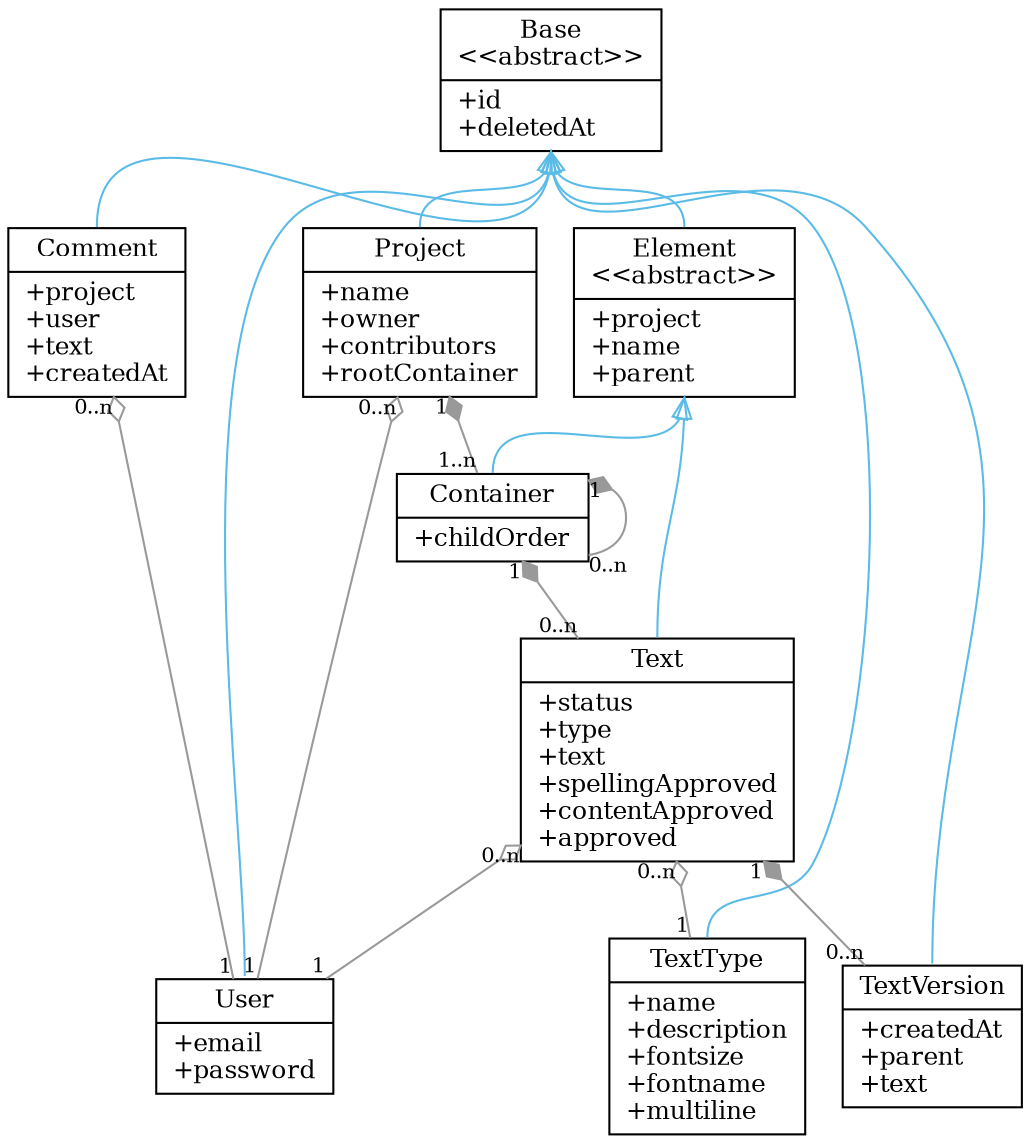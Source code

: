 digraph G {

graph [ rankdir=BT ]
node [ shape=record fontsize=12 ]
edge [ fontsize=10 ]

Base [ label="{Base\n&lt;&lt;abstract&gt;&gt;|+id\l+deletedAt\l}" ]
Element [ label="{Element\n&lt;&lt;abstract&gt;&gt;|+project\l+name\l+parent\l}" ]
Projekt [ label="{Project|+name\l+owner\l+contributors\l+rootContainer\l}" ]
Container [ label="{Container|+childOrder\l}" ]
Textbaustein [ label="{Text|+status\l+type\l+text\l+spellingApproved\l+contentApproved\l+approved\l}" ]
TextTyp [ label="{TextType|+name\l+description\l+fontsize\l+fontname\l+multiline\l}" ]
Benutzer [ label="{User|+email\l+password\l}" ]
Kommentar [ label="{Comment|+project\l+user\l+text\l+createdAt\l}" ]
Version [ label="{TextVersion|+createdAt\l+parent\l+text\l}" ]

# Association
edge [ arrowhead=none color="#999999" ]

# Aggregation
# Aggregation can occur when a class is a collection or container of other classes, but where the contained classes do not have a strong life cycle dependency on the container—essentially, if the container is destroyed, its contents are not.
# In UML, it is graphically represented as a hollow diamond shape on the containing class end of the tree with lines that connect contained classes to the containing class.
edge [ arrowhead=odiamond ]
Benutzer -> Textbaustein [ taillabel="1" headlabel="0..n" ]
Benutzer -> Kommentar [ taillabel="1" headlabel="0..n" ]
Benutzer -> Projekt [ taillabel="1" headlabel="0..n" ]
TextTyp -> Textbaustein [ taillabel="1" headlabel="0..n" ]

# Composition
# Composition usually has a strong life cycle dependency between instances of the container class and instances of the contained class(es): If the container is destroyed, normally every instance that it contains is destroyed as well. 
# The UML graphical representation of a composition relationship is a filled diamond shape on the containing class end of the tree of lines that connect contained class(es) to the containing class.
edge [ arrowhead=diamond ]
Container -> Container [ taillabel="0..n" headlabel="1" ]
Textbaustein -> Container [ taillabel="0..n" headlabel="1" ]
Container -> Projekt [ taillabel="1..n" headlabel="1" ]
Version -> Textbaustein  [ taillabel="0..n" headlabel="1" ]

# Generalization
node [ shape=point color="#5abbe6" ]

edge [ arrowtail=none arrowhead=onormal color="#5abbe6" fontcolor="#5abbe6" weight=10 headport=s tailport=n ]
Projekt -> Base
Container -> Element
Textbaustein -> Element
Element -> Base
TextTyp -> Base
Version -> Base
Kommentar -> Base
Benutzer -> Base

}
